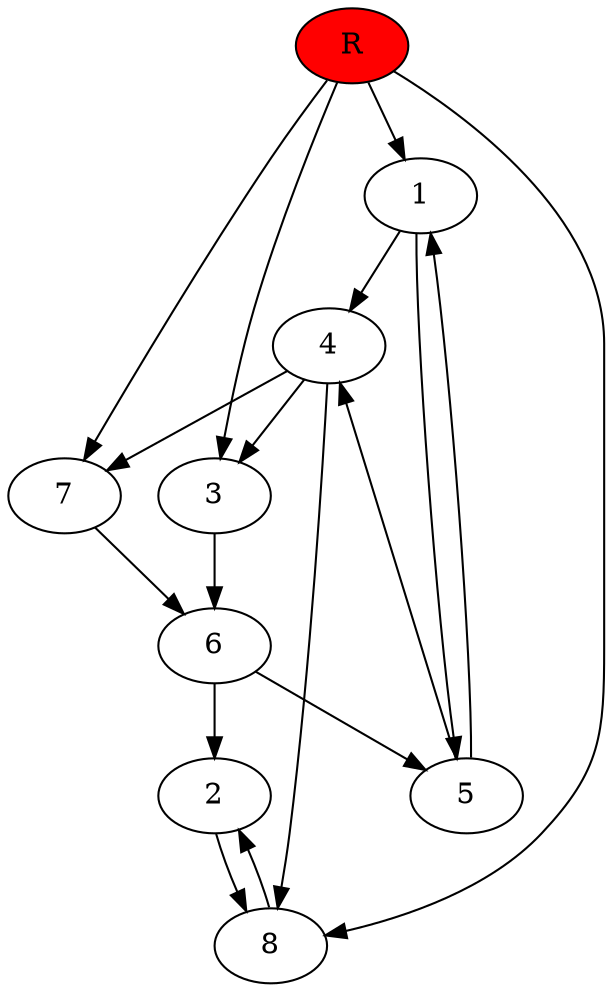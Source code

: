 digraph prb79059 {
	1
	2
	3
	4
	5
	6
	7
	8
	R [fillcolor="#ff0000" style=filled]
	1 -> 4
	1 -> 5
	2 -> 8
	3 -> 6
	4 -> 3
	4 -> 7
	4 -> 8
	5 -> 1
	5 -> 4
	6 -> 2
	6 -> 5
	7 -> 6
	8 -> 2
	R -> 1
	R -> 3
	R -> 7
	R -> 8
}
